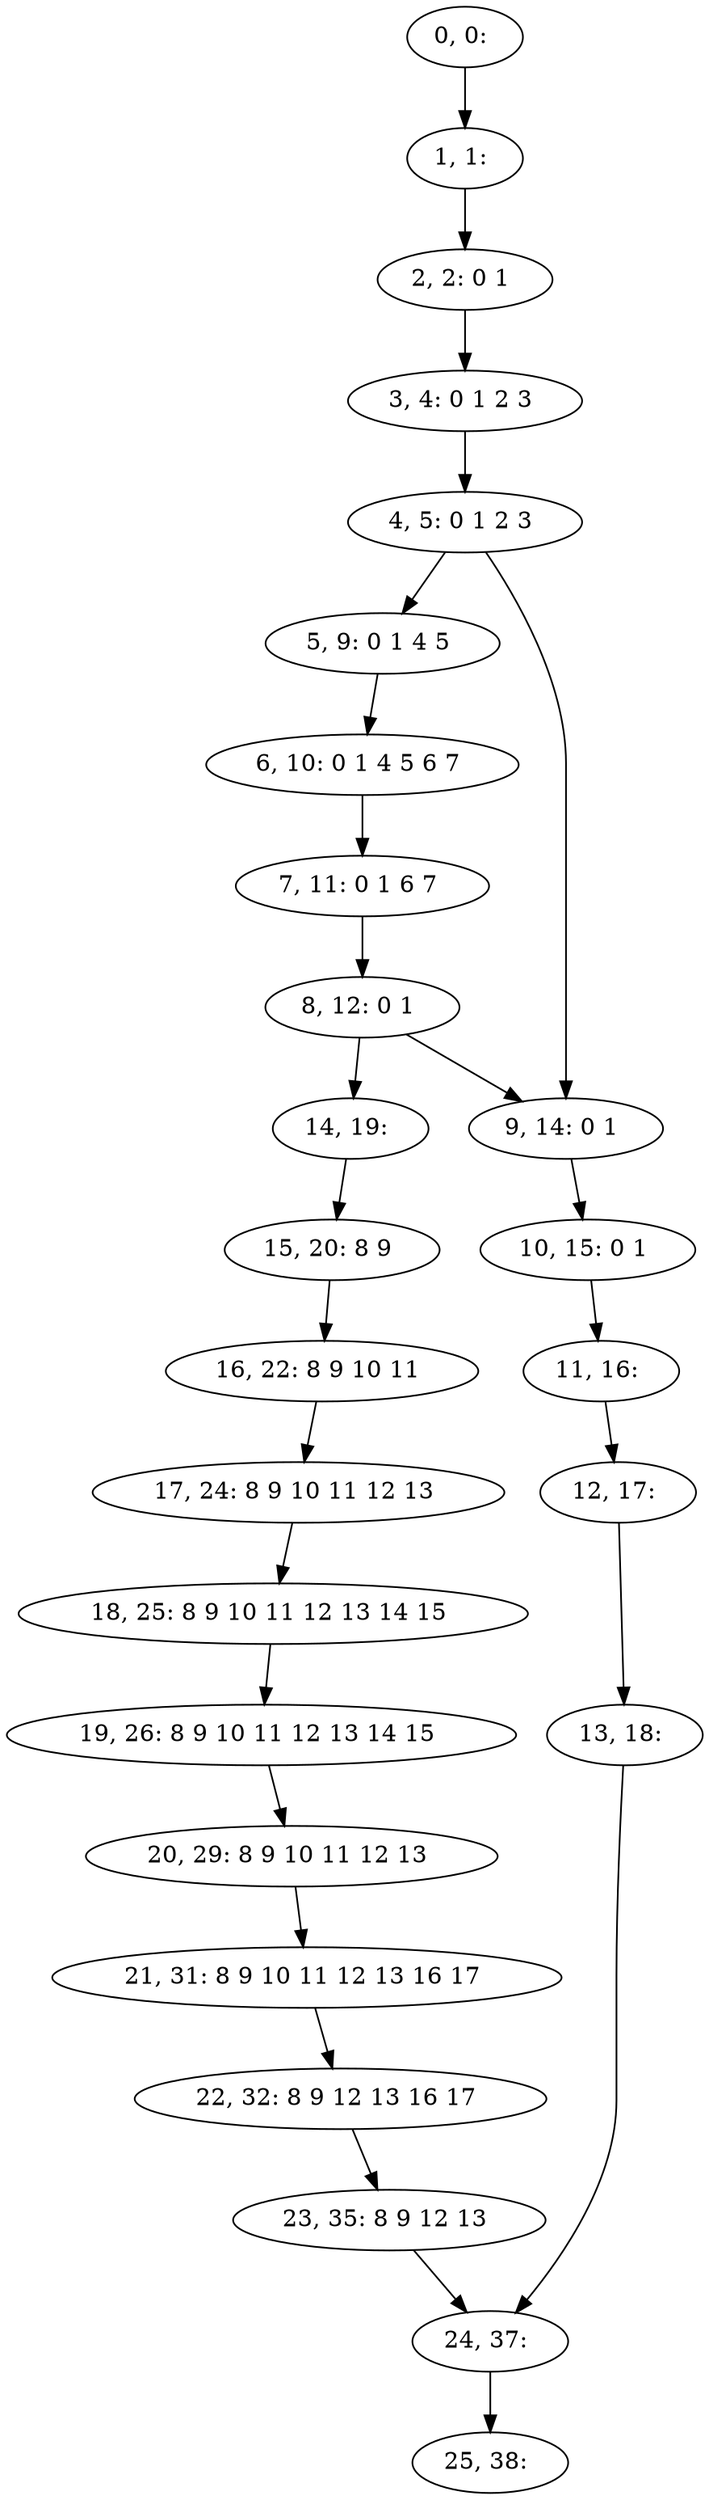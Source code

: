 digraph G {
0[label="0, 0: "];
1[label="1, 1: "];
2[label="2, 2: 0 1 "];
3[label="3, 4: 0 1 2 3 "];
4[label="4, 5: 0 1 2 3 "];
5[label="5, 9: 0 1 4 5 "];
6[label="6, 10: 0 1 4 5 6 7 "];
7[label="7, 11: 0 1 6 7 "];
8[label="8, 12: 0 1 "];
9[label="9, 14: 0 1 "];
10[label="10, 15: 0 1 "];
11[label="11, 16: "];
12[label="12, 17: "];
13[label="13, 18: "];
14[label="14, 19: "];
15[label="15, 20: 8 9 "];
16[label="16, 22: 8 9 10 11 "];
17[label="17, 24: 8 9 10 11 12 13 "];
18[label="18, 25: 8 9 10 11 12 13 14 15 "];
19[label="19, 26: 8 9 10 11 12 13 14 15 "];
20[label="20, 29: 8 9 10 11 12 13 "];
21[label="21, 31: 8 9 10 11 12 13 16 17 "];
22[label="22, 32: 8 9 12 13 16 17 "];
23[label="23, 35: 8 9 12 13 "];
24[label="24, 37: "];
25[label="25, 38: "];
0->1 ;
1->2 ;
2->3 ;
3->4 ;
4->5 ;
4->9 ;
5->6 ;
6->7 ;
7->8 ;
8->9 ;
8->14 ;
9->10 ;
10->11 ;
11->12 ;
12->13 ;
13->24 ;
14->15 ;
15->16 ;
16->17 ;
17->18 ;
18->19 ;
19->20 ;
20->21 ;
21->22 ;
22->23 ;
23->24 ;
24->25 ;
}
